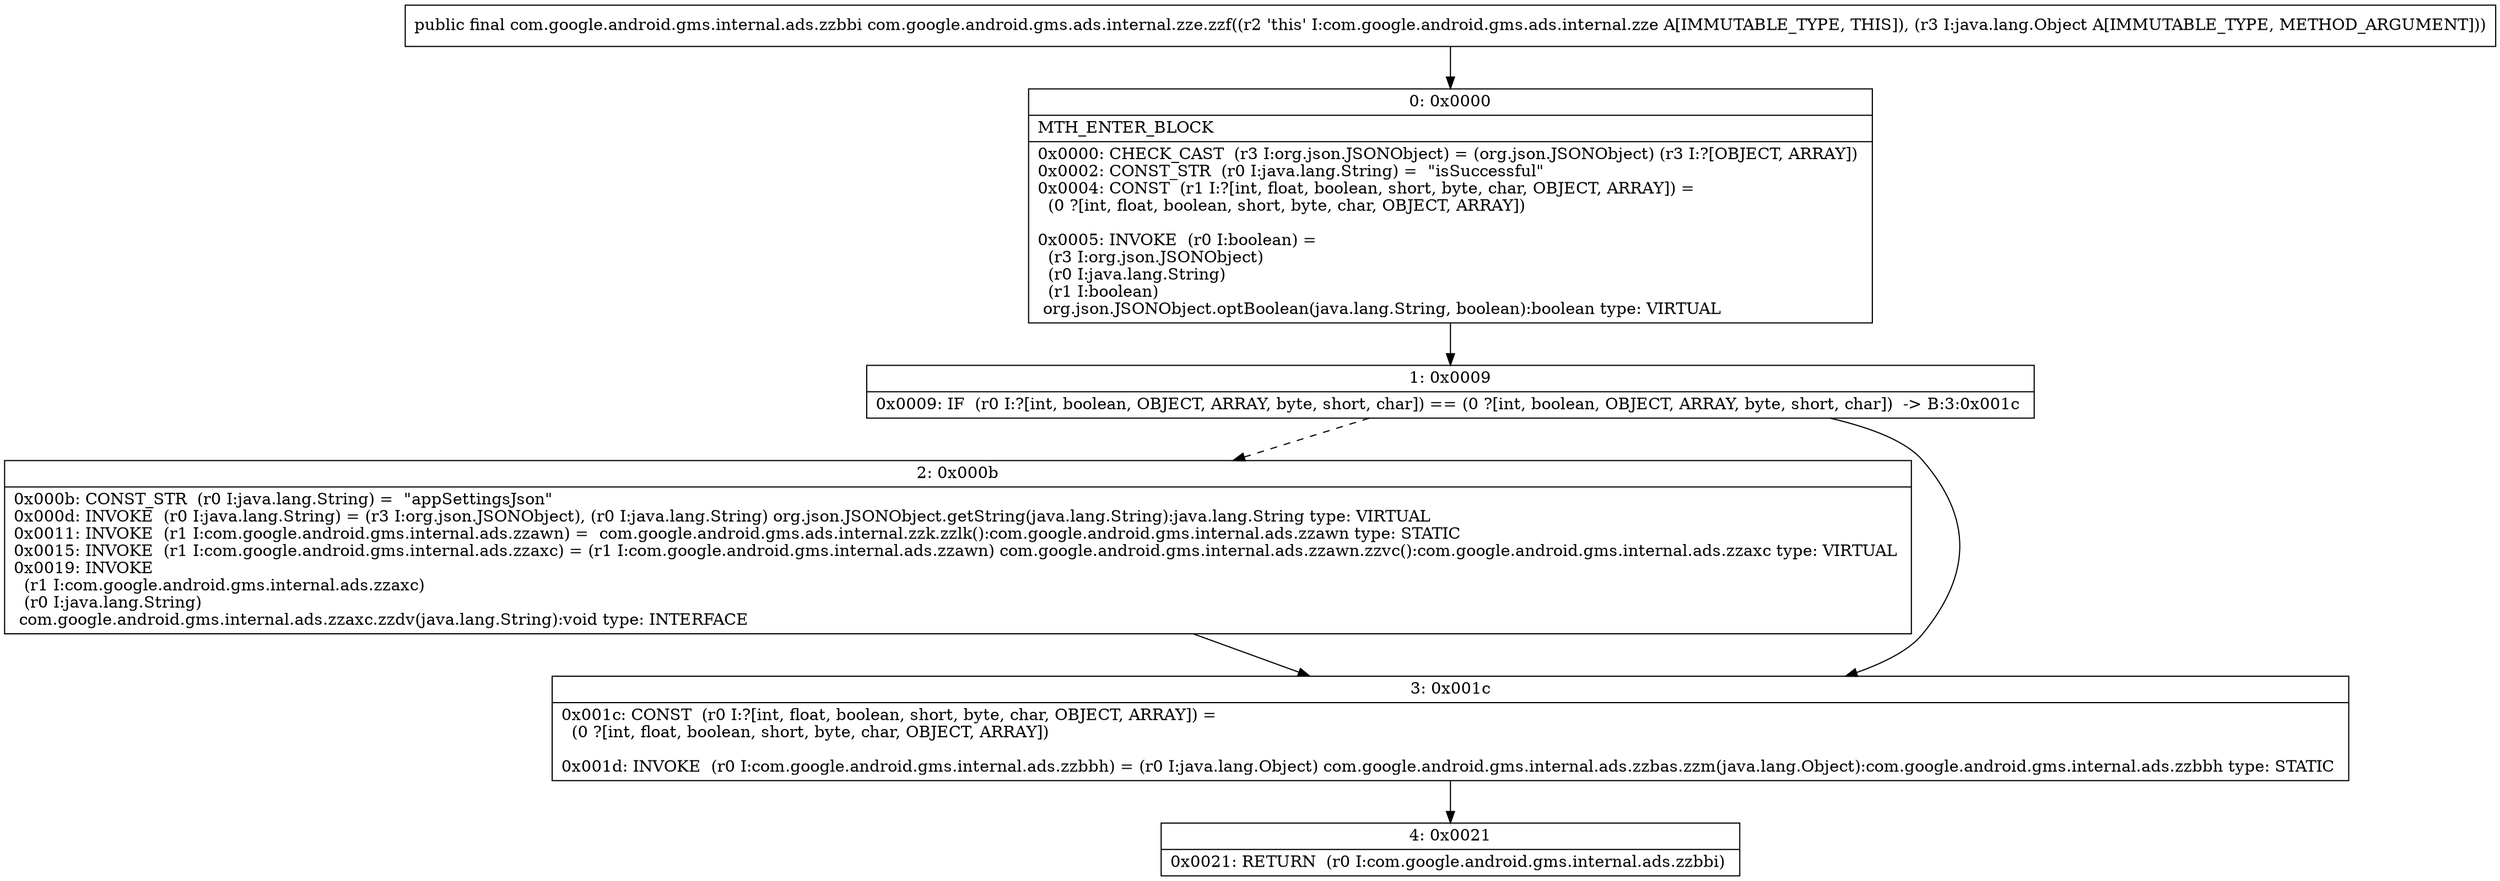 digraph "CFG forcom.google.android.gms.ads.internal.zze.zzf(Ljava\/lang\/Object;)Lcom\/google\/android\/gms\/internal\/ads\/zzbbi;" {
Node_0 [shape=record,label="{0\:\ 0x0000|MTH_ENTER_BLOCK\l|0x0000: CHECK_CAST  (r3 I:org.json.JSONObject) = (org.json.JSONObject) (r3 I:?[OBJECT, ARRAY]) \l0x0002: CONST_STR  (r0 I:java.lang.String) =  \"isSuccessful\" \l0x0004: CONST  (r1 I:?[int, float, boolean, short, byte, char, OBJECT, ARRAY]) = \l  (0 ?[int, float, boolean, short, byte, char, OBJECT, ARRAY])\l \l0x0005: INVOKE  (r0 I:boolean) = \l  (r3 I:org.json.JSONObject)\l  (r0 I:java.lang.String)\l  (r1 I:boolean)\l org.json.JSONObject.optBoolean(java.lang.String, boolean):boolean type: VIRTUAL \l}"];
Node_1 [shape=record,label="{1\:\ 0x0009|0x0009: IF  (r0 I:?[int, boolean, OBJECT, ARRAY, byte, short, char]) == (0 ?[int, boolean, OBJECT, ARRAY, byte, short, char])  \-\> B:3:0x001c \l}"];
Node_2 [shape=record,label="{2\:\ 0x000b|0x000b: CONST_STR  (r0 I:java.lang.String) =  \"appSettingsJson\" \l0x000d: INVOKE  (r0 I:java.lang.String) = (r3 I:org.json.JSONObject), (r0 I:java.lang.String) org.json.JSONObject.getString(java.lang.String):java.lang.String type: VIRTUAL \l0x0011: INVOKE  (r1 I:com.google.android.gms.internal.ads.zzawn) =  com.google.android.gms.ads.internal.zzk.zzlk():com.google.android.gms.internal.ads.zzawn type: STATIC \l0x0015: INVOKE  (r1 I:com.google.android.gms.internal.ads.zzaxc) = (r1 I:com.google.android.gms.internal.ads.zzawn) com.google.android.gms.internal.ads.zzawn.zzvc():com.google.android.gms.internal.ads.zzaxc type: VIRTUAL \l0x0019: INVOKE  \l  (r1 I:com.google.android.gms.internal.ads.zzaxc)\l  (r0 I:java.lang.String)\l com.google.android.gms.internal.ads.zzaxc.zzdv(java.lang.String):void type: INTERFACE \l}"];
Node_3 [shape=record,label="{3\:\ 0x001c|0x001c: CONST  (r0 I:?[int, float, boolean, short, byte, char, OBJECT, ARRAY]) = \l  (0 ?[int, float, boolean, short, byte, char, OBJECT, ARRAY])\l \l0x001d: INVOKE  (r0 I:com.google.android.gms.internal.ads.zzbbh) = (r0 I:java.lang.Object) com.google.android.gms.internal.ads.zzbas.zzm(java.lang.Object):com.google.android.gms.internal.ads.zzbbh type: STATIC \l}"];
Node_4 [shape=record,label="{4\:\ 0x0021|0x0021: RETURN  (r0 I:com.google.android.gms.internal.ads.zzbbi) \l}"];
MethodNode[shape=record,label="{public final com.google.android.gms.internal.ads.zzbbi com.google.android.gms.ads.internal.zze.zzf((r2 'this' I:com.google.android.gms.ads.internal.zze A[IMMUTABLE_TYPE, THIS]), (r3 I:java.lang.Object A[IMMUTABLE_TYPE, METHOD_ARGUMENT])) }"];
MethodNode -> Node_0;
Node_0 -> Node_1;
Node_1 -> Node_2[style=dashed];
Node_1 -> Node_3;
Node_2 -> Node_3;
Node_3 -> Node_4;
}


